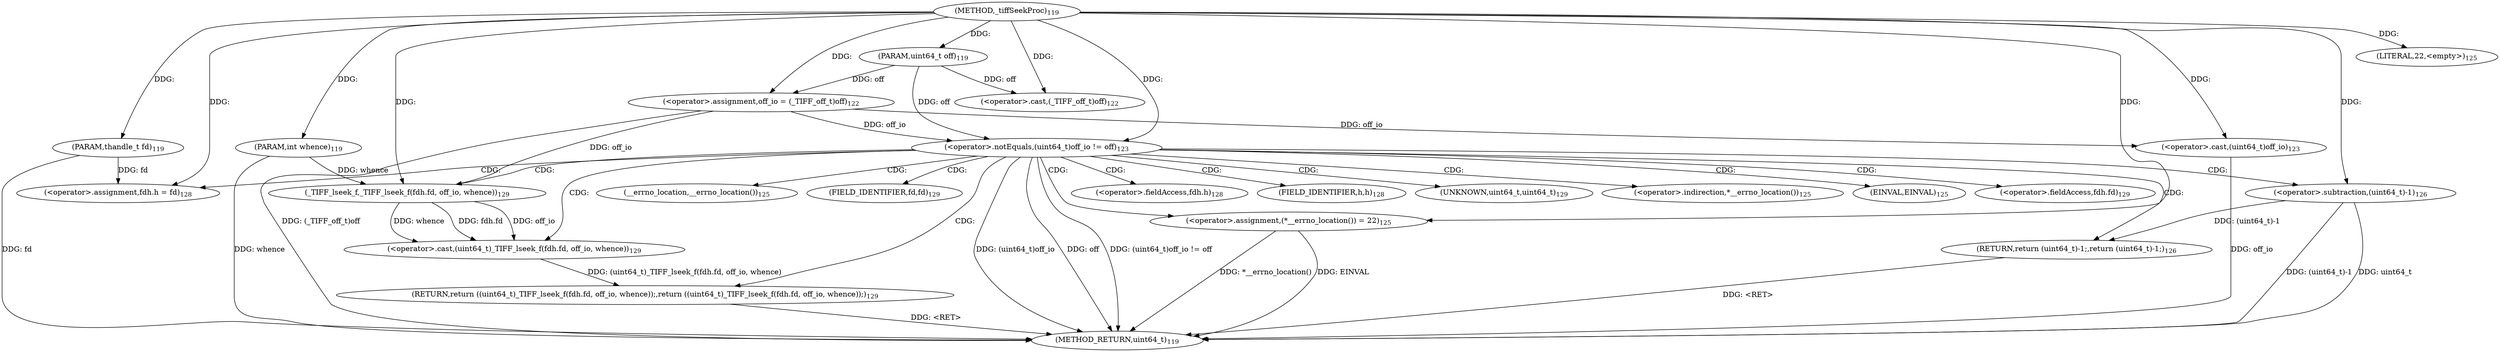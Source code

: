 digraph "_tiffSeekProc" {  
"33781" [label = <(METHOD,_tiffSeekProc)<SUB>119</SUB>> ]
"33824" [label = <(METHOD_RETURN,uint64_t)<SUB>119</SUB>> ]
"33782" [label = <(PARAM,thandle_t fd)<SUB>119</SUB>> ]
"33783" [label = <(PARAM,uint64_t off)<SUB>119</SUB>> ]
"33784" [label = <(PARAM,int whence)<SUB>119</SUB>> ]
"33788" [label = <(&lt;operator&gt;.assignment,off_io = (_TIFF_off_t)off)<SUB>122</SUB>> ]
"33810" [label = <(&lt;operator&gt;.assignment,fdh.h = fd)<SUB>128</SUB>> ]
"33815" [label = <(RETURN,return ((uint64_t)_TIFF_lseek_f(fdh.fd, off_io, whence));,return ((uint64_t)_TIFF_lseek_f(fdh.fd, off_io, whence));)<SUB>129</SUB>> ]
"33794" [label = <(&lt;operator&gt;.notEquals,(uint64_t)off_io != off)<SUB>123</SUB>> ]
"33816" [label = <(&lt;operator&gt;.cast,(uint64_t)_TIFF_lseek_f(fdh.fd, off_io, whence))<SUB>129</SUB>> ]
"33790" [label = <(&lt;operator&gt;.cast,(_TIFF_off_t)off)<SUB>122</SUB>> ]
"33800" [label = <(&lt;operator&gt;.assignment,(*__errno_location()) = 22)<SUB>125</SUB>> ]
"33806" [label = <(RETURN,return (uint64_t)-1;,return (uint64_t)-1;)<SUB>126</SUB>> ]
"33795" [label = <(&lt;operator&gt;.cast,(uint64_t)off_io)<SUB>123</SUB>> ]
"33807" [label = <(&lt;operator&gt;.subtraction,(uint64_t)-1)<SUB>126</SUB>> ]
"33818" [label = <(_TIFF_lseek_f,_TIFF_lseek_f(fdh.fd, off_io, whence))<SUB>129</SUB>> ]
"33805" [label = <(LITERAL,22,&lt;empty&gt;)<SUB>125</SUB>> ]
"33811" [label = <(&lt;operator&gt;.fieldAccess,fdh.h)<SUB>128</SUB>> ]
"33813" [label = <(FIELD_IDENTIFIER,h,h)<SUB>128</SUB>> ]
"33817" [label = <(UNKNOWN,uint64_t,uint64_t)<SUB>129</SUB>> ]
"33801" [label = <(&lt;operator&gt;.indirection,*__errno_location())<SUB>125</SUB>> ]
"33803" [label = <(EINVAL,EINVAL)<SUB>125</SUB>> ]
"33819" [label = <(&lt;operator&gt;.fieldAccess,fdh.fd)<SUB>129</SUB>> ]
"33802" [label = <(__errno_location,__errno_location())<SUB>125</SUB>> ]
"33821" [label = <(FIELD_IDENTIFIER,fd,fd)<SUB>129</SUB>> ]
  "33815" -> "33824"  [ label = "DDG: &lt;RET&gt;"] 
  "33806" -> "33824"  [ label = "DDG: &lt;RET&gt;"] 
  "33782" -> "33824"  [ label = "DDG: fd"] 
  "33784" -> "33824"  [ label = "DDG: whence"] 
  "33788" -> "33824"  [ label = "DDG: (_TIFF_off_t)off"] 
  "33795" -> "33824"  [ label = "DDG: off_io"] 
  "33794" -> "33824"  [ label = "DDG: (uint64_t)off_io"] 
  "33794" -> "33824"  [ label = "DDG: off"] 
  "33794" -> "33824"  [ label = "DDG: (uint64_t)off_io != off"] 
  "33800" -> "33824"  [ label = "DDG: *__errno_location()"] 
  "33800" -> "33824"  [ label = "DDG: EINVAL"] 
  "33807" -> "33824"  [ label = "DDG: (uint64_t)-1"] 
  "33807" -> "33824"  [ label = "DDG: uint64_t"] 
  "33781" -> "33782"  [ label = "DDG: "] 
  "33781" -> "33783"  [ label = "DDG: "] 
  "33781" -> "33784"  [ label = "DDG: "] 
  "33783" -> "33788"  [ label = "DDG: off"] 
  "33781" -> "33788"  [ label = "DDG: "] 
  "33782" -> "33810"  [ label = "DDG: fd"] 
  "33781" -> "33810"  [ label = "DDG: "] 
  "33816" -> "33815"  [ label = "DDG: (uint64_t)_TIFF_lseek_f(fdh.fd, off_io, whence)"] 
  "33818" -> "33816"  [ label = "DDG: fdh.fd"] 
  "33818" -> "33816"  [ label = "DDG: off_io"] 
  "33818" -> "33816"  [ label = "DDG: whence"] 
  "33783" -> "33790"  [ label = "DDG: off"] 
  "33781" -> "33790"  [ label = "DDG: "] 
  "33788" -> "33794"  [ label = "DDG: off_io"] 
  "33781" -> "33794"  [ label = "DDG: "] 
  "33783" -> "33794"  [ label = "DDG: off"] 
  "33781" -> "33800"  [ label = "DDG: "] 
  "33807" -> "33806"  [ label = "DDG: (uint64_t)-1"] 
  "33788" -> "33795"  [ label = "DDG: off_io"] 
  "33781" -> "33795"  [ label = "DDG: "] 
  "33781" -> "33818"  [ label = "DDG: "] 
  "33788" -> "33818"  [ label = "DDG: off_io"] 
  "33784" -> "33818"  [ label = "DDG: whence"] 
  "33781" -> "33807"  [ label = "DDG: "] 
  "33781" -> "33805"  [ label = "DDG: "] 
  "33794" -> "33802"  [ label = "CDG: "] 
  "33794" -> "33800"  [ label = "CDG: "] 
  "33794" -> "33807"  [ label = "CDG: "] 
  "33794" -> "33818"  [ label = "CDG: "] 
  "33794" -> "33813"  [ label = "CDG: "] 
  "33794" -> "33810"  [ label = "CDG: "] 
  "33794" -> "33811"  [ label = "CDG: "] 
  "33794" -> "33815"  [ label = "CDG: "] 
  "33794" -> "33801"  [ label = "CDG: "] 
  "33794" -> "33806"  [ label = "CDG: "] 
  "33794" -> "33816"  [ label = "CDG: "] 
  "33794" -> "33819"  [ label = "CDG: "] 
  "33794" -> "33817"  [ label = "CDG: "] 
  "33794" -> "33803"  [ label = "CDG: "] 
  "33794" -> "33821"  [ label = "CDG: "] 
}
